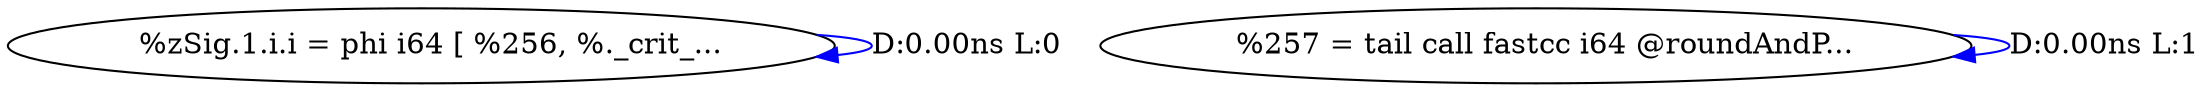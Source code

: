 digraph {
Node0x3d08d00[label="  %zSig.1.i.i = phi i64 [ %256, %._crit_..."];
Node0x3d08d00 -> Node0x3d08d00[label="D:0.00ns L:0",color=blue];
Node0x3d08de0[label="  %257 = tail call fastcc i64 @roundAndP..."];
Node0x3d08de0 -> Node0x3d08de0[label="D:0.00ns L:1",color=blue];
}
